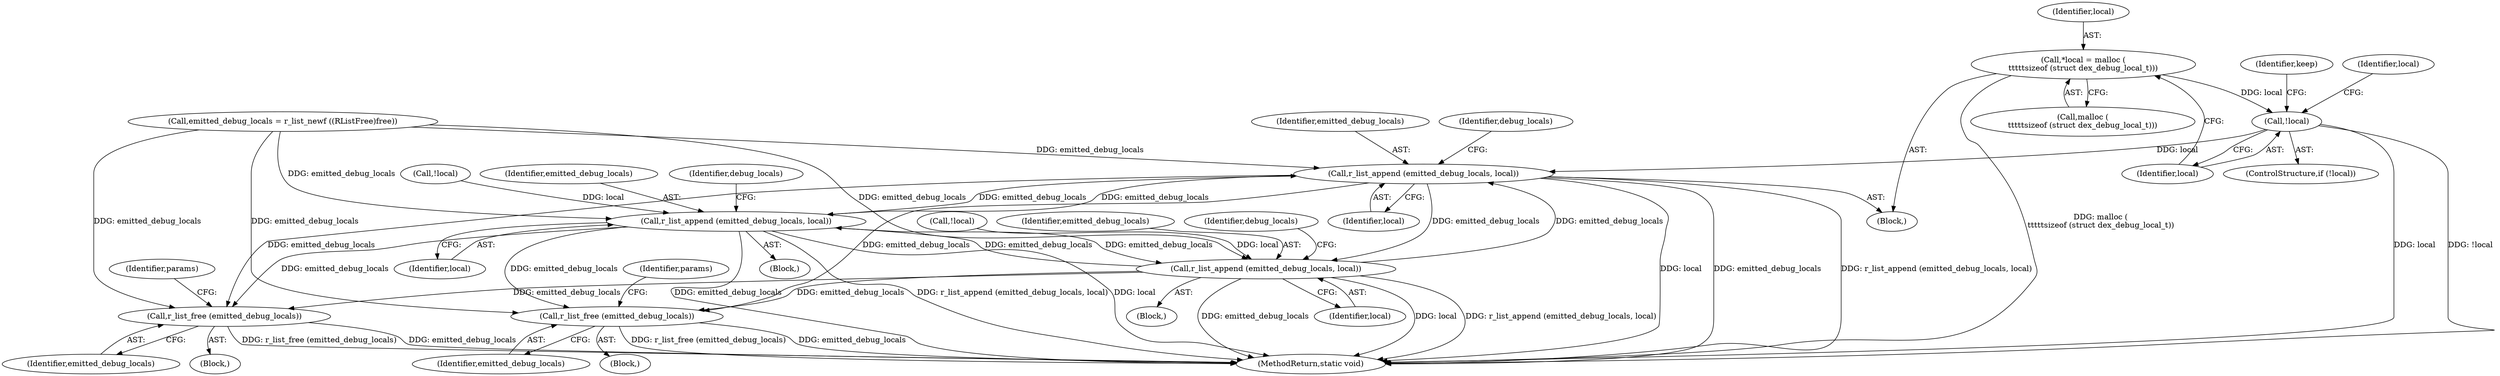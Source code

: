digraph "0_radare2_252afb1cff9676f3ae1f341a28448bf2c8b6e308@API" {
"1000686" [label="(Call,*local = malloc (\n\t\t\t\t\tsizeof (struct dex_debug_local_t)))"];
"1000692" [label="(Call,!local)"];
"1000750" [label="(Call,r_list_append (emitted_debug_locals, local))"];
"1000574" [label="(Call,r_list_append (emitted_debug_locals, local))"];
"1000879" [label="(Call,r_list_append (emitted_debug_locals, local))"];
"1001051" [label="(Call,r_list_free (emitted_debug_locals))"];
"1001189" [label="(Call,r_list_free (emitted_debug_locals))"];
"1001054" [label="(Identifier,params)"];
"1000693" [label="(Identifier,local)"];
"1001192" [label="(Identifier,params)"];
"1000821" [label="(Call,!local)"];
"1000688" [label="(Call,malloc (\n\t\t\t\t\tsizeof (struct dex_debug_local_t)))"];
"1000696" [label="(Identifier,keep)"];
"1000686" [label="(Call,*local = malloc (\n\t\t\t\t\tsizeof (struct dex_debug_local_t)))"];
"1000813" [label="(Block,)"];
"1000687" [label="(Identifier,local)"];
"1001189" [label="(Call,r_list_free (emitted_debug_locals))"];
"1000880" [label="(Identifier,emitted_debug_locals)"];
"1000751" [label="(Identifier,emitted_debug_locals)"];
"1001051" [label="(Call,r_list_free (emitted_debug_locals))"];
"1000881" [label="(Identifier,local)"];
"1000692" [label="(Call,!local)"];
"1000691" [label="(ControlStructure,if (!local))"];
"1000701" [label="(Identifier,local)"];
"1000516" [label="(Call,!local)"];
"1000574" [label="(Call,r_list_append (emitted_debug_locals, local))"];
"1001052" [label="(Identifier,emitted_debug_locals)"];
"1000750" [label="(Call,r_list_append (emitted_debug_locals, local))"];
"1000879" [label="(Call,r_list_append (emitted_debug_locals, local))"];
"1000576" [label="(Identifier,local)"];
"1000885" [label="(Identifier,debug_locals)"];
"1000752" [label="(Identifier,local)"];
"1000220" [label="(Call,emitted_debug_locals = r_list_newf ((RListFree)free))"];
"1001193" [label="(MethodReturn,static void)"];
"1000756" [label="(Identifier,debug_locals)"];
"1000575" [label="(Identifier,emitted_debug_locals)"];
"1000508" [label="(Block,)"];
"1001048" [label="(Block,)"];
"1000684" [label="(Block,)"];
"1001190" [label="(Identifier,emitted_debug_locals)"];
"1000580" [label="(Identifier,debug_locals)"];
"1000123" [label="(Block,)"];
"1000686" -> "1000684"  [label="AST: "];
"1000686" -> "1000688"  [label="CFG: "];
"1000687" -> "1000686"  [label="AST: "];
"1000688" -> "1000686"  [label="AST: "];
"1000693" -> "1000686"  [label="CFG: "];
"1000686" -> "1001193"  [label="DDG: malloc (\n\t\t\t\t\tsizeof (struct dex_debug_local_t))"];
"1000686" -> "1000692"  [label="DDG: local"];
"1000692" -> "1000691"  [label="AST: "];
"1000692" -> "1000693"  [label="CFG: "];
"1000693" -> "1000692"  [label="AST: "];
"1000696" -> "1000692"  [label="CFG: "];
"1000701" -> "1000692"  [label="CFG: "];
"1000692" -> "1001193"  [label="DDG: local"];
"1000692" -> "1001193"  [label="DDG: !local"];
"1000692" -> "1000750"  [label="DDG: local"];
"1000750" -> "1000684"  [label="AST: "];
"1000750" -> "1000752"  [label="CFG: "];
"1000751" -> "1000750"  [label="AST: "];
"1000752" -> "1000750"  [label="AST: "];
"1000756" -> "1000750"  [label="CFG: "];
"1000750" -> "1001193"  [label="DDG: emitted_debug_locals"];
"1000750" -> "1001193"  [label="DDG: r_list_append (emitted_debug_locals, local)"];
"1000750" -> "1001193"  [label="DDG: local"];
"1000750" -> "1000574"  [label="DDG: emitted_debug_locals"];
"1000574" -> "1000750"  [label="DDG: emitted_debug_locals"];
"1000220" -> "1000750"  [label="DDG: emitted_debug_locals"];
"1000879" -> "1000750"  [label="DDG: emitted_debug_locals"];
"1000750" -> "1000879"  [label="DDG: emitted_debug_locals"];
"1000750" -> "1001051"  [label="DDG: emitted_debug_locals"];
"1000750" -> "1001189"  [label="DDG: emitted_debug_locals"];
"1000574" -> "1000508"  [label="AST: "];
"1000574" -> "1000576"  [label="CFG: "];
"1000575" -> "1000574"  [label="AST: "];
"1000576" -> "1000574"  [label="AST: "];
"1000580" -> "1000574"  [label="CFG: "];
"1000574" -> "1001193"  [label="DDG: emitted_debug_locals"];
"1000574" -> "1001193"  [label="DDG: r_list_append (emitted_debug_locals, local)"];
"1000574" -> "1001193"  [label="DDG: local"];
"1000220" -> "1000574"  [label="DDG: emitted_debug_locals"];
"1000879" -> "1000574"  [label="DDG: emitted_debug_locals"];
"1000516" -> "1000574"  [label="DDG: local"];
"1000574" -> "1000879"  [label="DDG: emitted_debug_locals"];
"1000574" -> "1001051"  [label="DDG: emitted_debug_locals"];
"1000574" -> "1001189"  [label="DDG: emitted_debug_locals"];
"1000879" -> "1000813"  [label="AST: "];
"1000879" -> "1000881"  [label="CFG: "];
"1000880" -> "1000879"  [label="AST: "];
"1000881" -> "1000879"  [label="AST: "];
"1000885" -> "1000879"  [label="CFG: "];
"1000879" -> "1001193"  [label="DDG: local"];
"1000879" -> "1001193"  [label="DDG: r_list_append (emitted_debug_locals, local)"];
"1000879" -> "1001193"  [label="DDG: emitted_debug_locals"];
"1000220" -> "1000879"  [label="DDG: emitted_debug_locals"];
"1000821" -> "1000879"  [label="DDG: local"];
"1000879" -> "1001051"  [label="DDG: emitted_debug_locals"];
"1000879" -> "1001189"  [label="DDG: emitted_debug_locals"];
"1001051" -> "1001048"  [label="AST: "];
"1001051" -> "1001052"  [label="CFG: "];
"1001052" -> "1001051"  [label="AST: "];
"1001054" -> "1001051"  [label="CFG: "];
"1001051" -> "1001193"  [label="DDG: r_list_free (emitted_debug_locals)"];
"1001051" -> "1001193"  [label="DDG: emitted_debug_locals"];
"1000220" -> "1001051"  [label="DDG: emitted_debug_locals"];
"1001189" -> "1000123"  [label="AST: "];
"1001189" -> "1001190"  [label="CFG: "];
"1001190" -> "1001189"  [label="AST: "];
"1001192" -> "1001189"  [label="CFG: "];
"1001189" -> "1001193"  [label="DDG: r_list_free (emitted_debug_locals)"];
"1001189" -> "1001193"  [label="DDG: emitted_debug_locals"];
"1000220" -> "1001189"  [label="DDG: emitted_debug_locals"];
}
